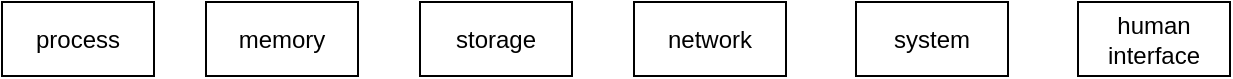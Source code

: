 <mxfile version="24.7.1" type="github">
  <diagram name="Page-1" id="NaoQy-yO6cqsfGPHl9Kc">
    <mxGraphModel dx="1434" dy="819" grid="0" gridSize="10" guides="1" tooltips="1" connect="1" arrows="1" fold="1" page="1" pageScale="1" pageWidth="827" pageHeight="1169" math="0" shadow="0">
      <root>
        <mxCell id="0" />
        <mxCell id="1" parent="0" />
        <mxCell id="xaX1Ac1D6U7UOUDM21Ee-2" value="process" style="rounded=0;whiteSpace=wrap;html=1;" vertex="1" parent="1">
          <mxGeometry x="46" y="156" width="76" height="37" as="geometry" />
        </mxCell>
        <mxCell id="xaX1Ac1D6U7UOUDM21Ee-3" value="memory" style="rounded=0;whiteSpace=wrap;html=1;" vertex="1" parent="1">
          <mxGeometry x="148" y="156" width="76" height="37" as="geometry" />
        </mxCell>
        <mxCell id="xaX1Ac1D6U7UOUDM21Ee-4" value="storage" style="rounded=0;whiteSpace=wrap;html=1;" vertex="1" parent="1">
          <mxGeometry x="255" y="156" width="76" height="37" as="geometry" />
        </mxCell>
        <mxCell id="xaX1Ac1D6U7UOUDM21Ee-5" value="network" style="rounded=0;whiteSpace=wrap;html=1;" vertex="1" parent="1">
          <mxGeometry x="362" y="156" width="76" height="37" as="geometry" />
        </mxCell>
        <mxCell id="xaX1Ac1D6U7UOUDM21Ee-6" value="system" style="rounded=0;whiteSpace=wrap;html=1;" vertex="1" parent="1">
          <mxGeometry x="473" y="156" width="76" height="37" as="geometry" />
        </mxCell>
        <mxCell id="xaX1Ac1D6U7UOUDM21Ee-7" value="human interface" style="rounded=0;whiteSpace=wrap;html=1;" vertex="1" parent="1">
          <mxGeometry x="584" y="156" width="76" height="37" as="geometry" />
        </mxCell>
      </root>
    </mxGraphModel>
  </diagram>
</mxfile>
